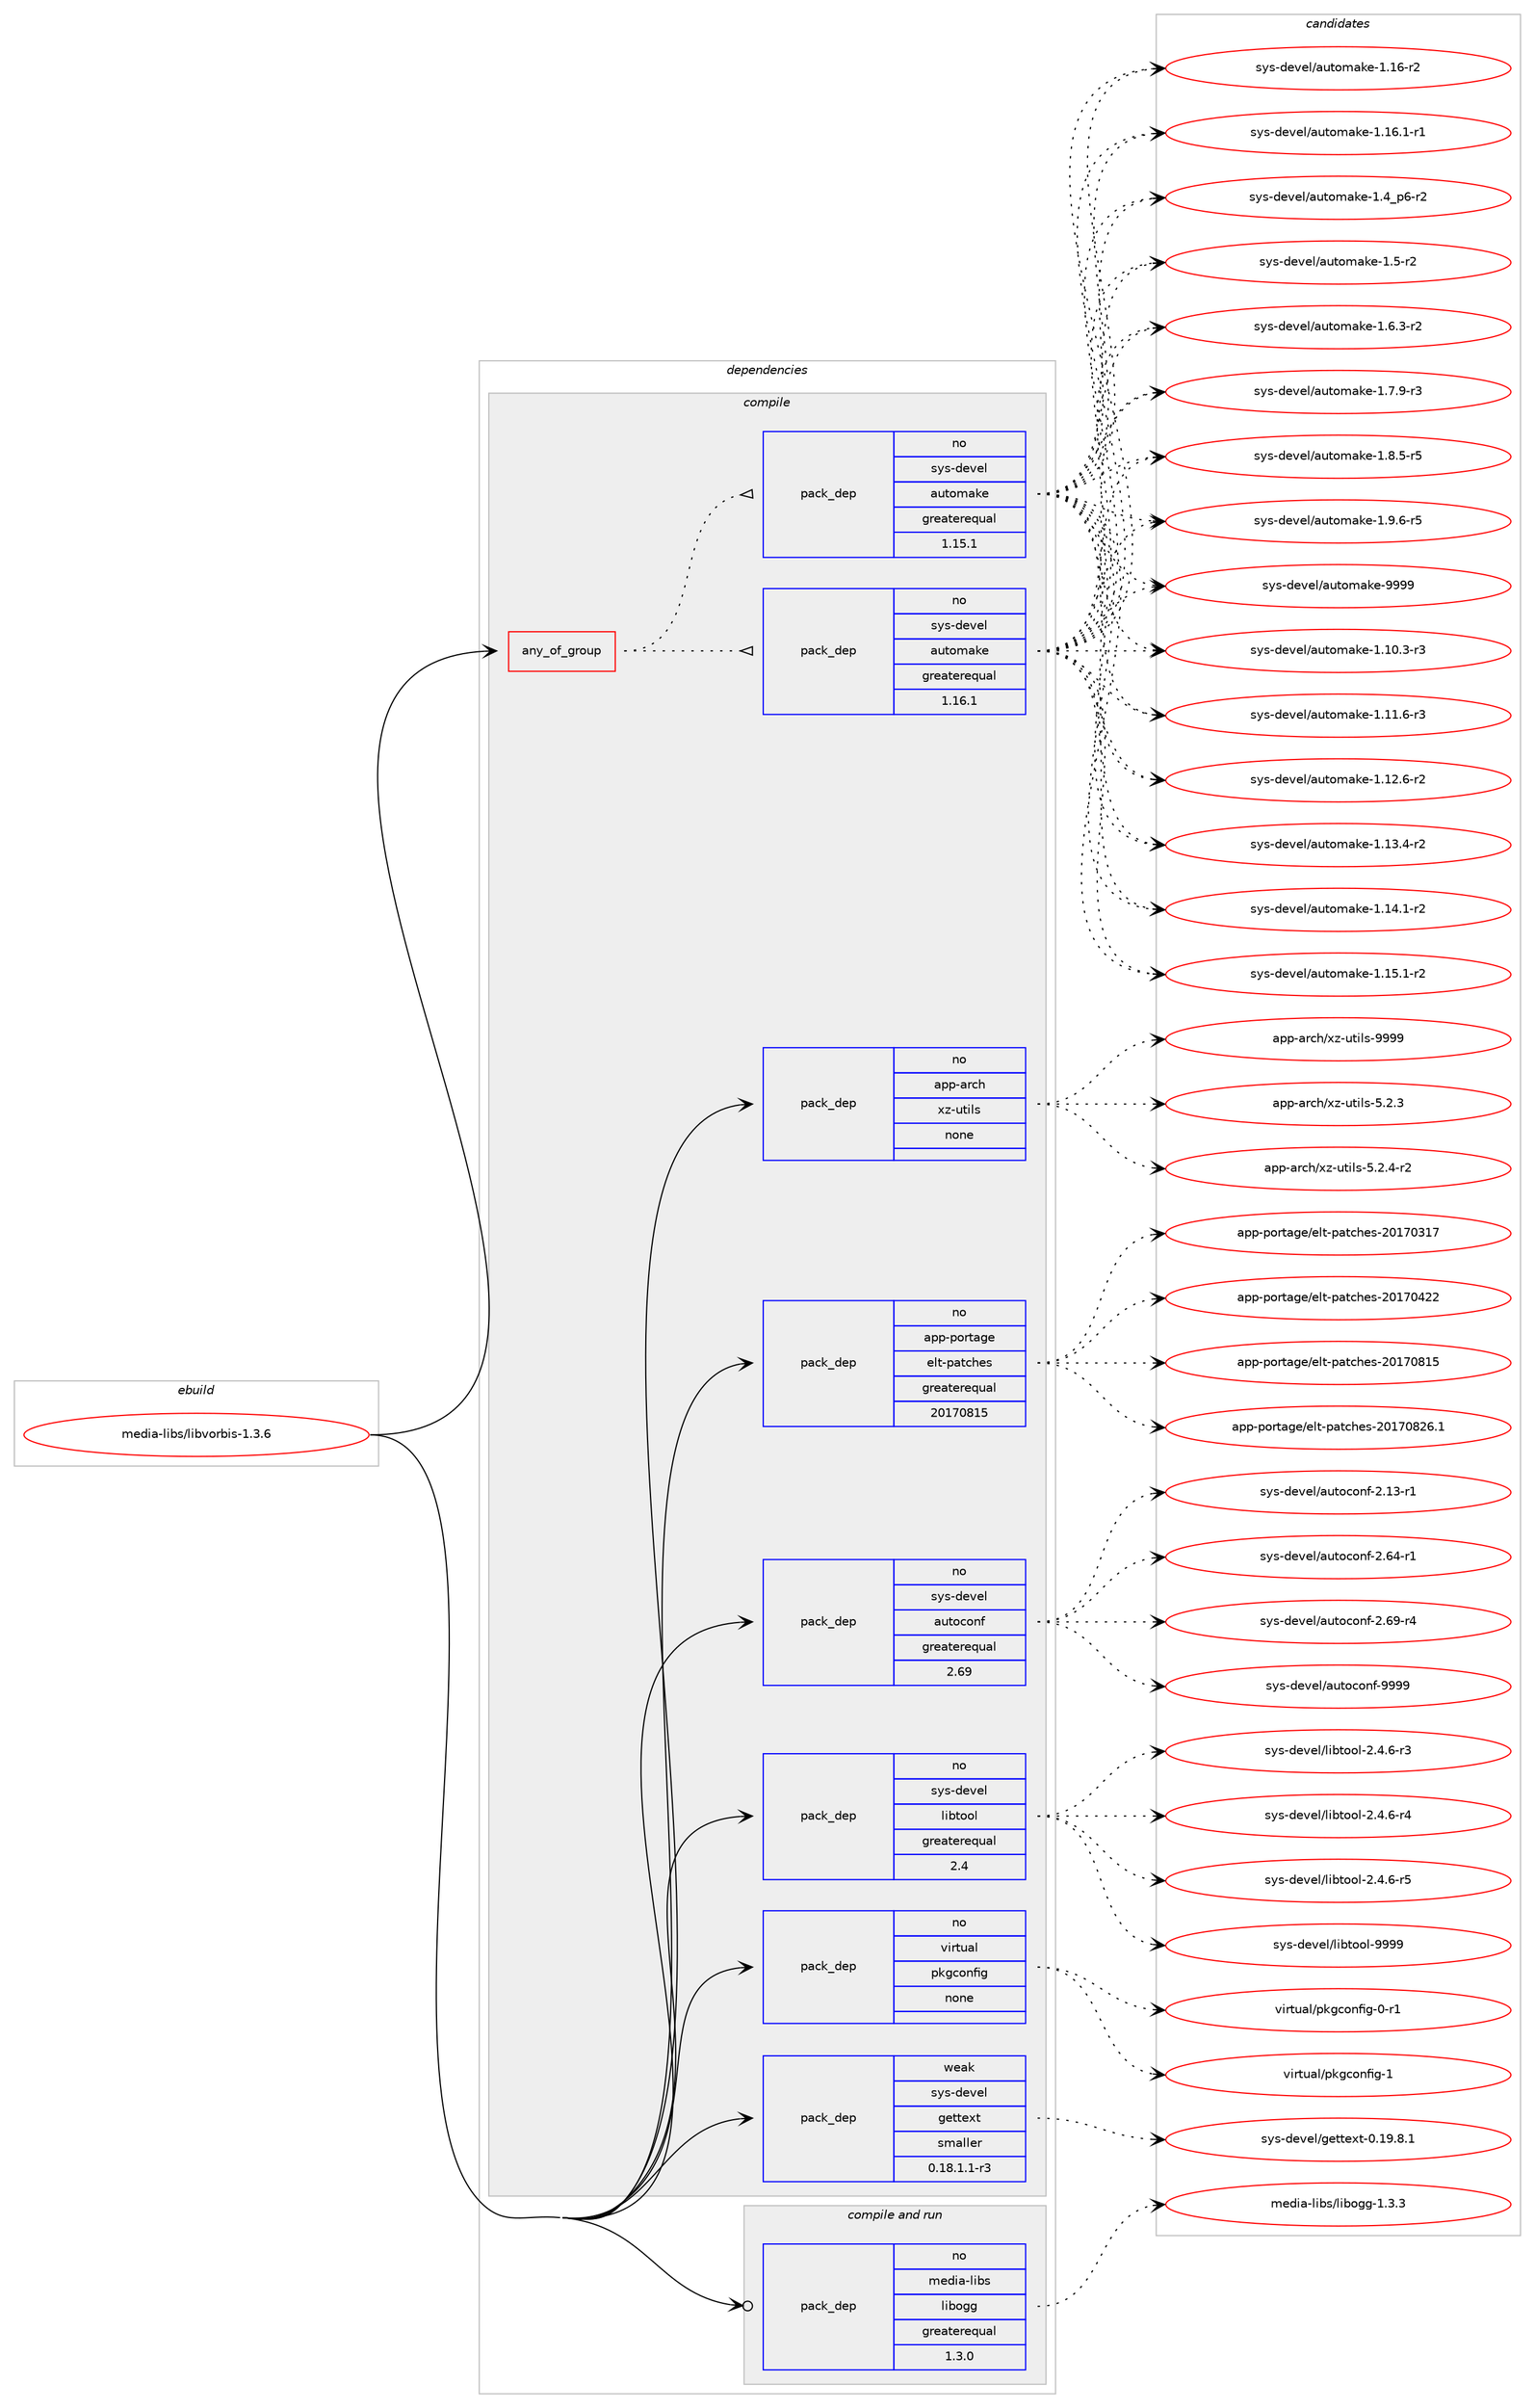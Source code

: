 digraph prolog {

# *************
# Graph options
# *************

newrank=true;
concentrate=true;
compound=true;
graph [rankdir=LR,fontname=Helvetica,fontsize=10,ranksep=1.5];#, ranksep=2.5, nodesep=0.2];
edge  [arrowhead=vee];
node  [fontname=Helvetica,fontsize=10];

# **********
# The ebuild
# **********

subgraph cluster_leftcol {
color=gray;
rank=same;
label=<<i>ebuild</i>>;
id [label="media-libs/libvorbis-1.3.6", color=red, width=4, href="../media-libs/libvorbis-1.3.6.svg"];
}

# ****************
# The dependencies
# ****************

subgraph cluster_midcol {
color=gray;
label=<<i>dependencies</i>>;
subgraph cluster_compile {
fillcolor="#eeeeee";
style=filled;
label=<<i>compile</i>>;
subgraph any25148 {
dependency1614177 [label=<<TABLE BORDER="0" CELLBORDER="1" CELLSPACING="0" CELLPADDING="4"><TR><TD CELLPADDING="10">any_of_group</TD></TR></TABLE>>, shape=none, color=red];subgraph pack1153616 {
dependency1614178 [label=<<TABLE BORDER="0" CELLBORDER="1" CELLSPACING="0" CELLPADDING="4" WIDTH="220"><TR><TD ROWSPAN="6" CELLPADDING="30">pack_dep</TD></TR><TR><TD WIDTH="110">no</TD></TR><TR><TD>sys-devel</TD></TR><TR><TD>automake</TD></TR><TR><TD>greaterequal</TD></TR><TR><TD>1.16.1</TD></TR></TABLE>>, shape=none, color=blue];
}
dependency1614177:e -> dependency1614178:w [weight=20,style="dotted",arrowhead="oinv"];
subgraph pack1153617 {
dependency1614179 [label=<<TABLE BORDER="0" CELLBORDER="1" CELLSPACING="0" CELLPADDING="4" WIDTH="220"><TR><TD ROWSPAN="6" CELLPADDING="30">pack_dep</TD></TR><TR><TD WIDTH="110">no</TD></TR><TR><TD>sys-devel</TD></TR><TR><TD>automake</TD></TR><TR><TD>greaterequal</TD></TR><TR><TD>1.15.1</TD></TR></TABLE>>, shape=none, color=blue];
}
dependency1614177:e -> dependency1614179:w [weight=20,style="dotted",arrowhead="oinv"];
}
id:e -> dependency1614177:w [weight=20,style="solid",arrowhead="vee"];
subgraph pack1153618 {
dependency1614180 [label=<<TABLE BORDER="0" CELLBORDER="1" CELLSPACING="0" CELLPADDING="4" WIDTH="220"><TR><TD ROWSPAN="6" CELLPADDING="30">pack_dep</TD></TR><TR><TD WIDTH="110">no</TD></TR><TR><TD>app-arch</TD></TR><TR><TD>xz-utils</TD></TR><TR><TD>none</TD></TR><TR><TD></TD></TR></TABLE>>, shape=none, color=blue];
}
id:e -> dependency1614180:w [weight=20,style="solid",arrowhead="vee"];
subgraph pack1153619 {
dependency1614181 [label=<<TABLE BORDER="0" CELLBORDER="1" CELLSPACING="0" CELLPADDING="4" WIDTH="220"><TR><TD ROWSPAN="6" CELLPADDING="30">pack_dep</TD></TR><TR><TD WIDTH="110">no</TD></TR><TR><TD>app-portage</TD></TR><TR><TD>elt-patches</TD></TR><TR><TD>greaterequal</TD></TR><TR><TD>20170815</TD></TR></TABLE>>, shape=none, color=blue];
}
id:e -> dependency1614181:w [weight=20,style="solid",arrowhead="vee"];
subgraph pack1153620 {
dependency1614182 [label=<<TABLE BORDER="0" CELLBORDER="1" CELLSPACING="0" CELLPADDING="4" WIDTH="220"><TR><TD ROWSPAN="6" CELLPADDING="30">pack_dep</TD></TR><TR><TD WIDTH="110">no</TD></TR><TR><TD>sys-devel</TD></TR><TR><TD>autoconf</TD></TR><TR><TD>greaterequal</TD></TR><TR><TD>2.69</TD></TR></TABLE>>, shape=none, color=blue];
}
id:e -> dependency1614182:w [weight=20,style="solid",arrowhead="vee"];
subgraph pack1153621 {
dependency1614183 [label=<<TABLE BORDER="0" CELLBORDER="1" CELLSPACING="0" CELLPADDING="4" WIDTH="220"><TR><TD ROWSPAN="6" CELLPADDING="30">pack_dep</TD></TR><TR><TD WIDTH="110">no</TD></TR><TR><TD>sys-devel</TD></TR><TR><TD>libtool</TD></TR><TR><TD>greaterequal</TD></TR><TR><TD>2.4</TD></TR></TABLE>>, shape=none, color=blue];
}
id:e -> dependency1614183:w [weight=20,style="solid",arrowhead="vee"];
subgraph pack1153622 {
dependency1614184 [label=<<TABLE BORDER="0" CELLBORDER="1" CELLSPACING="0" CELLPADDING="4" WIDTH="220"><TR><TD ROWSPAN="6" CELLPADDING="30">pack_dep</TD></TR><TR><TD WIDTH="110">no</TD></TR><TR><TD>virtual</TD></TR><TR><TD>pkgconfig</TD></TR><TR><TD>none</TD></TR><TR><TD></TD></TR></TABLE>>, shape=none, color=blue];
}
id:e -> dependency1614184:w [weight=20,style="solid",arrowhead="vee"];
subgraph pack1153623 {
dependency1614185 [label=<<TABLE BORDER="0" CELLBORDER="1" CELLSPACING="0" CELLPADDING="4" WIDTH="220"><TR><TD ROWSPAN="6" CELLPADDING="30">pack_dep</TD></TR><TR><TD WIDTH="110">weak</TD></TR><TR><TD>sys-devel</TD></TR><TR><TD>gettext</TD></TR><TR><TD>smaller</TD></TR><TR><TD>0.18.1.1-r3</TD></TR></TABLE>>, shape=none, color=blue];
}
id:e -> dependency1614185:w [weight=20,style="solid",arrowhead="vee"];
}
subgraph cluster_compileandrun {
fillcolor="#eeeeee";
style=filled;
label=<<i>compile and run</i>>;
subgraph pack1153624 {
dependency1614186 [label=<<TABLE BORDER="0" CELLBORDER="1" CELLSPACING="0" CELLPADDING="4" WIDTH="220"><TR><TD ROWSPAN="6" CELLPADDING="30">pack_dep</TD></TR><TR><TD WIDTH="110">no</TD></TR><TR><TD>media-libs</TD></TR><TR><TD>libogg</TD></TR><TR><TD>greaterequal</TD></TR><TR><TD>1.3.0</TD></TR></TABLE>>, shape=none, color=blue];
}
id:e -> dependency1614186:w [weight=20,style="solid",arrowhead="odotvee"];
}
subgraph cluster_run {
fillcolor="#eeeeee";
style=filled;
label=<<i>run</i>>;
}
}

# **************
# The candidates
# **************

subgraph cluster_choices {
rank=same;
color=gray;
label=<<i>candidates</i>>;

subgraph choice1153616 {
color=black;
nodesep=1;
choice11512111545100101118101108479711711611110997107101454946494846514511451 [label="sys-devel/automake-1.10.3-r3", color=red, width=4,href="../sys-devel/automake-1.10.3-r3.svg"];
choice11512111545100101118101108479711711611110997107101454946494946544511451 [label="sys-devel/automake-1.11.6-r3", color=red, width=4,href="../sys-devel/automake-1.11.6-r3.svg"];
choice11512111545100101118101108479711711611110997107101454946495046544511450 [label="sys-devel/automake-1.12.6-r2", color=red, width=4,href="../sys-devel/automake-1.12.6-r2.svg"];
choice11512111545100101118101108479711711611110997107101454946495146524511450 [label="sys-devel/automake-1.13.4-r2", color=red, width=4,href="../sys-devel/automake-1.13.4-r2.svg"];
choice11512111545100101118101108479711711611110997107101454946495246494511450 [label="sys-devel/automake-1.14.1-r2", color=red, width=4,href="../sys-devel/automake-1.14.1-r2.svg"];
choice11512111545100101118101108479711711611110997107101454946495346494511450 [label="sys-devel/automake-1.15.1-r2", color=red, width=4,href="../sys-devel/automake-1.15.1-r2.svg"];
choice1151211154510010111810110847971171161111099710710145494649544511450 [label="sys-devel/automake-1.16-r2", color=red, width=4,href="../sys-devel/automake-1.16-r2.svg"];
choice11512111545100101118101108479711711611110997107101454946495446494511449 [label="sys-devel/automake-1.16.1-r1", color=red, width=4,href="../sys-devel/automake-1.16.1-r1.svg"];
choice115121115451001011181011084797117116111109971071014549465295112544511450 [label="sys-devel/automake-1.4_p6-r2", color=red, width=4,href="../sys-devel/automake-1.4_p6-r2.svg"];
choice11512111545100101118101108479711711611110997107101454946534511450 [label="sys-devel/automake-1.5-r2", color=red, width=4,href="../sys-devel/automake-1.5-r2.svg"];
choice115121115451001011181011084797117116111109971071014549465446514511450 [label="sys-devel/automake-1.6.3-r2", color=red, width=4,href="../sys-devel/automake-1.6.3-r2.svg"];
choice115121115451001011181011084797117116111109971071014549465546574511451 [label="sys-devel/automake-1.7.9-r3", color=red, width=4,href="../sys-devel/automake-1.7.9-r3.svg"];
choice115121115451001011181011084797117116111109971071014549465646534511453 [label="sys-devel/automake-1.8.5-r5", color=red, width=4,href="../sys-devel/automake-1.8.5-r5.svg"];
choice115121115451001011181011084797117116111109971071014549465746544511453 [label="sys-devel/automake-1.9.6-r5", color=red, width=4,href="../sys-devel/automake-1.9.6-r5.svg"];
choice115121115451001011181011084797117116111109971071014557575757 [label="sys-devel/automake-9999", color=red, width=4,href="../sys-devel/automake-9999.svg"];
dependency1614178:e -> choice11512111545100101118101108479711711611110997107101454946494846514511451:w [style=dotted,weight="100"];
dependency1614178:e -> choice11512111545100101118101108479711711611110997107101454946494946544511451:w [style=dotted,weight="100"];
dependency1614178:e -> choice11512111545100101118101108479711711611110997107101454946495046544511450:w [style=dotted,weight="100"];
dependency1614178:e -> choice11512111545100101118101108479711711611110997107101454946495146524511450:w [style=dotted,weight="100"];
dependency1614178:e -> choice11512111545100101118101108479711711611110997107101454946495246494511450:w [style=dotted,weight="100"];
dependency1614178:e -> choice11512111545100101118101108479711711611110997107101454946495346494511450:w [style=dotted,weight="100"];
dependency1614178:e -> choice1151211154510010111810110847971171161111099710710145494649544511450:w [style=dotted,weight="100"];
dependency1614178:e -> choice11512111545100101118101108479711711611110997107101454946495446494511449:w [style=dotted,weight="100"];
dependency1614178:e -> choice115121115451001011181011084797117116111109971071014549465295112544511450:w [style=dotted,weight="100"];
dependency1614178:e -> choice11512111545100101118101108479711711611110997107101454946534511450:w [style=dotted,weight="100"];
dependency1614178:e -> choice115121115451001011181011084797117116111109971071014549465446514511450:w [style=dotted,weight="100"];
dependency1614178:e -> choice115121115451001011181011084797117116111109971071014549465546574511451:w [style=dotted,weight="100"];
dependency1614178:e -> choice115121115451001011181011084797117116111109971071014549465646534511453:w [style=dotted,weight="100"];
dependency1614178:e -> choice115121115451001011181011084797117116111109971071014549465746544511453:w [style=dotted,weight="100"];
dependency1614178:e -> choice115121115451001011181011084797117116111109971071014557575757:w [style=dotted,weight="100"];
}
subgraph choice1153617 {
color=black;
nodesep=1;
choice11512111545100101118101108479711711611110997107101454946494846514511451 [label="sys-devel/automake-1.10.3-r3", color=red, width=4,href="../sys-devel/automake-1.10.3-r3.svg"];
choice11512111545100101118101108479711711611110997107101454946494946544511451 [label="sys-devel/automake-1.11.6-r3", color=red, width=4,href="../sys-devel/automake-1.11.6-r3.svg"];
choice11512111545100101118101108479711711611110997107101454946495046544511450 [label="sys-devel/automake-1.12.6-r2", color=red, width=4,href="../sys-devel/automake-1.12.6-r2.svg"];
choice11512111545100101118101108479711711611110997107101454946495146524511450 [label="sys-devel/automake-1.13.4-r2", color=red, width=4,href="../sys-devel/automake-1.13.4-r2.svg"];
choice11512111545100101118101108479711711611110997107101454946495246494511450 [label="sys-devel/automake-1.14.1-r2", color=red, width=4,href="../sys-devel/automake-1.14.1-r2.svg"];
choice11512111545100101118101108479711711611110997107101454946495346494511450 [label="sys-devel/automake-1.15.1-r2", color=red, width=4,href="../sys-devel/automake-1.15.1-r2.svg"];
choice1151211154510010111810110847971171161111099710710145494649544511450 [label="sys-devel/automake-1.16-r2", color=red, width=4,href="../sys-devel/automake-1.16-r2.svg"];
choice11512111545100101118101108479711711611110997107101454946495446494511449 [label="sys-devel/automake-1.16.1-r1", color=red, width=4,href="../sys-devel/automake-1.16.1-r1.svg"];
choice115121115451001011181011084797117116111109971071014549465295112544511450 [label="sys-devel/automake-1.4_p6-r2", color=red, width=4,href="../sys-devel/automake-1.4_p6-r2.svg"];
choice11512111545100101118101108479711711611110997107101454946534511450 [label="sys-devel/automake-1.5-r2", color=red, width=4,href="../sys-devel/automake-1.5-r2.svg"];
choice115121115451001011181011084797117116111109971071014549465446514511450 [label="sys-devel/automake-1.6.3-r2", color=red, width=4,href="../sys-devel/automake-1.6.3-r2.svg"];
choice115121115451001011181011084797117116111109971071014549465546574511451 [label="sys-devel/automake-1.7.9-r3", color=red, width=4,href="../sys-devel/automake-1.7.9-r3.svg"];
choice115121115451001011181011084797117116111109971071014549465646534511453 [label="sys-devel/automake-1.8.5-r5", color=red, width=4,href="../sys-devel/automake-1.8.5-r5.svg"];
choice115121115451001011181011084797117116111109971071014549465746544511453 [label="sys-devel/automake-1.9.6-r5", color=red, width=4,href="../sys-devel/automake-1.9.6-r5.svg"];
choice115121115451001011181011084797117116111109971071014557575757 [label="sys-devel/automake-9999", color=red, width=4,href="../sys-devel/automake-9999.svg"];
dependency1614179:e -> choice11512111545100101118101108479711711611110997107101454946494846514511451:w [style=dotted,weight="100"];
dependency1614179:e -> choice11512111545100101118101108479711711611110997107101454946494946544511451:w [style=dotted,weight="100"];
dependency1614179:e -> choice11512111545100101118101108479711711611110997107101454946495046544511450:w [style=dotted,weight="100"];
dependency1614179:e -> choice11512111545100101118101108479711711611110997107101454946495146524511450:w [style=dotted,weight="100"];
dependency1614179:e -> choice11512111545100101118101108479711711611110997107101454946495246494511450:w [style=dotted,weight="100"];
dependency1614179:e -> choice11512111545100101118101108479711711611110997107101454946495346494511450:w [style=dotted,weight="100"];
dependency1614179:e -> choice1151211154510010111810110847971171161111099710710145494649544511450:w [style=dotted,weight="100"];
dependency1614179:e -> choice11512111545100101118101108479711711611110997107101454946495446494511449:w [style=dotted,weight="100"];
dependency1614179:e -> choice115121115451001011181011084797117116111109971071014549465295112544511450:w [style=dotted,weight="100"];
dependency1614179:e -> choice11512111545100101118101108479711711611110997107101454946534511450:w [style=dotted,weight="100"];
dependency1614179:e -> choice115121115451001011181011084797117116111109971071014549465446514511450:w [style=dotted,weight="100"];
dependency1614179:e -> choice115121115451001011181011084797117116111109971071014549465546574511451:w [style=dotted,weight="100"];
dependency1614179:e -> choice115121115451001011181011084797117116111109971071014549465646534511453:w [style=dotted,weight="100"];
dependency1614179:e -> choice115121115451001011181011084797117116111109971071014549465746544511453:w [style=dotted,weight="100"];
dependency1614179:e -> choice115121115451001011181011084797117116111109971071014557575757:w [style=dotted,weight="100"];
}
subgraph choice1153618 {
color=black;
nodesep=1;
choice971121124597114991044712012245117116105108115455346504651 [label="app-arch/xz-utils-5.2.3", color=red, width=4,href="../app-arch/xz-utils-5.2.3.svg"];
choice9711211245971149910447120122451171161051081154553465046524511450 [label="app-arch/xz-utils-5.2.4-r2", color=red, width=4,href="../app-arch/xz-utils-5.2.4-r2.svg"];
choice9711211245971149910447120122451171161051081154557575757 [label="app-arch/xz-utils-9999", color=red, width=4,href="../app-arch/xz-utils-9999.svg"];
dependency1614180:e -> choice971121124597114991044712012245117116105108115455346504651:w [style=dotted,weight="100"];
dependency1614180:e -> choice9711211245971149910447120122451171161051081154553465046524511450:w [style=dotted,weight="100"];
dependency1614180:e -> choice9711211245971149910447120122451171161051081154557575757:w [style=dotted,weight="100"];
}
subgraph choice1153619 {
color=black;
nodesep=1;
choice97112112451121111141169710310147101108116451129711699104101115455048495548514955 [label="app-portage/elt-patches-20170317", color=red, width=4,href="../app-portage/elt-patches-20170317.svg"];
choice97112112451121111141169710310147101108116451129711699104101115455048495548525050 [label="app-portage/elt-patches-20170422", color=red, width=4,href="../app-portage/elt-patches-20170422.svg"];
choice97112112451121111141169710310147101108116451129711699104101115455048495548564953 [label="app-portage/elt-patches-20170815", color=red, width=4,href="../app-portage/elt-patches-20170815.svg"];
choice971121124511211111411697103101471011081164511297116991041011154550484955485650544649 [label="app-portage/elt-patches-20170826.1", color=red, width=4,href="../app-portage/elt-patches-20170826.1.svg"];
dependency1614181:e -> choice97112112451121111141169710310147101108116451129711699104101115455048495548514955:w [style=dotted,weight="100"];
dependency1614181:e -> choice97112112451121111141169710310147101108116451129711699104101115455048495548525050:w [style=dotted,weight="100"];
dependency1614181:e -> choice97112112451121111141169710310147101108116451129711699104101115455048495548564953:w [style=dotted,weight="100"];
dependency1614181:e -> choice971121124511211111411697103101471011081164511297116991041011154550484955485650544649:w [style=dotted,weight="100"];
}
subgraph choice1153620 {
color=black;
nodesep=1;
choice1151211154510010111810110847971171161119911111010245504649514511449 [label="sys-devel/autoconf-2.13-r1", color=red, width=4,href="../sys-devel/autoconf-2.13-r1.svg"];
choice1151211154510010111810110847971171161119911111010245504654524511449 [label="sys-devel/autoconf-2.64-r1", color=red, width=4,href="../sys-devel/autoconf-2.64-r1.svg"];
choice1151211154510010111810110847971171161119911111010245504654574511452 [label="sys-devel/autoconf-2.69-r4", color=red, width=4,href="../sys-devel/autoconf-2.69-r4.svg"];
choice115121115451001011181011084797117116111991111101024557575757 [label="sys-devel/autoconf-9999", color=red, width=4,href="../sys-devel/autoconf-9999.svg"];
dependency1614182:e -> choice1151211154510010111810110847971171161119911111010245504649514511449:w [style=dotted,weight="100"];
dependency1614182:e -> choice1151211154510010111810110847971171161119911111010245504654524511449:w [style=dotted,weight="100"];
dependency1614182:e -> choice1151211154510010111810110847971171161119911111010245504654574511452:w [style=dotted,weight="100"];
dependency1614182:e -> choice115121115451001011181011084797117116111991111101024557575757:w [style=dotted,weight="100"];
}
subgraph choice1153621 {
color=black;
nodesep=1;
choice1151211154510010111810110847108105981161111111084550465246544511451 [label="sys-devel/libtool-2.4.6-r3", color=red, width=4,href="../sys-devel/libtool-2.4.6-r3.svg"];
choice1151211154510010111810110847108105981161111111084550465246544511452 [label="sys-devel/libtool-2.4.6-r4", color=red, width=4,href="../sys-devel/libtool-2.4.6-r4.svg"];
choice1151211154510010111810110847108105981161111111084550465246544511453 [label="sys-devel/libtool-2.4.6-r5", color=red, width=4,href="../sys-devel/libtool-2.4.6-r5.svg"];
choice1151211154510010111810110847108105981161111111084557575757 [label="sys-devel/libtool-9999", color=red, width=4,href="../sys-devel/libtool-9999.svg"];
dependency1614183:e -> choice1151211154510010111810110847108105981161111111084550465246544511451:w [style=dotted,weight="100"];
dependency1614183:e -> choice1151211154510010111810110847108105981161111111084550465246544511452:w [style=dotted,weight="100"];
dependency1614183:e -> choice1151211154510010111810110847108105981161111111084550465246544511453:w [style=dotted,weight="100"];
dependency1614183:e -> choice1151211154510010111810110847108105981161111111084557575757:w [style=dotted,weight="100"];
}
subgraph choice1153622 {
color=black;
nodesep=1;
choice11810511411611797108471121071039911111010210510345484511449 [label="virtual/pkgconfig-0-r1", color=red, width=4,href="../virtual/pkgconfig-0-r1.svg"];
choice1181051141161179710847112107103991111101021051034549 [label="virtual/pkgconfig-1", color=red, width=4,href="../virtual/pkgconfig-1.svg"];
dependency1614184:e -> choice11810511411611797108471121071039911111010210510345484511449:w [style=dotted,weight="100"];
dependency1614184:e -> choice1181051141161179710847112107103991111101021051034549:w [style=dotted,weight="100"];
}
subgraph choice1153623 {
color=black;
nodesep=1;
choice1151211154510010111810110847103101116116101120116454846495746564649 [label="sys-devel/gettext-0.19.8.1", color=red, width=4,href="../sys-devel/gettext-0.19.8.1.svg"];
dependency1614185:e -> choice1151211154510010111810110847103101116116101120116454846495746564649:w [style=dotted,weight="100"];
}
subgraph choice1153624 {
color=black;
nodesep=1;
choice1091011001059745108105981154710810598111103103454946514651 [label="media-libs/libogg-1.3.3", color=red, width=4,href="../media-libs/libogg-1.3.3.svg"];
dependency1614186:e -> choice1091011001059745108105981154710810598111103103454946514651:w [style=dotted,weight="100"];
}
}

}
